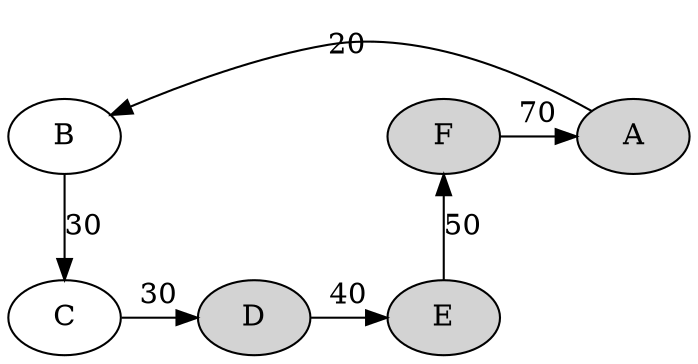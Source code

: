 digraph cercle {
    B
    C
    A[style=filled]
    F[style=filled]
    D[style=filled]
    E[style=filled]
    A -> B [constraint=false label="20"]
    B -> C [label="30"]
    C -> D [label="30"]
    D -> E [label="40"]
    E -> F [label="50"]
    F -> A [constraint=false label="70"]
    { rank=same; B A F }
    { rank=same; C D E }
}
